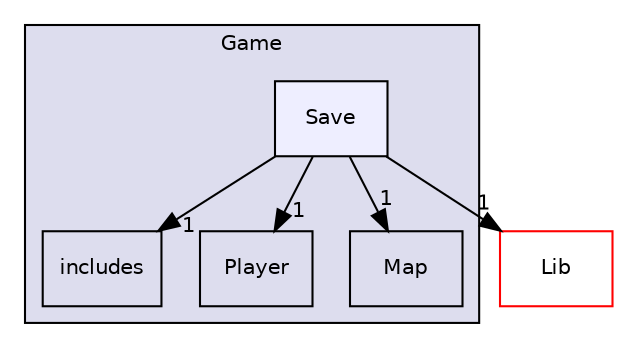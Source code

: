 digraph "Documents/GitHub/B-YEP-400-LYN-4-1-indiestudio-lucas.guichard/Game/Save" {
  compound=true
  node [ fontsize="10", fontname="Helvetica"];
  edge [ labelfontsize="10", labelfontname="Helvetica"];
  subgraph clusterdir_d0737b511e4d76754616ba34f4af7dff {
    graph [ bgcolor="#ddddee", pencolor="black", label="Game" fontname="Helvetica", fontsize="10", URL="dir_d0737b511e4d76754616ba34f4af7dff.html"]
  dir_66d32f5e759dcff9da7287695feea5d4 [shape=box label="includes" URL="dir_66d32f5e759dcff9da7287695feea5d4.html"];
  dir_e53576c873d71856046d12927cb9f65a [shape=box label="Player" URL="dir_e53576c873d71856046d12927cb9f65a.html"];
  dir_f08bf7b4fcd6d84f2008a857bcdaf495 [shape=box label="Map" URL="dir_f08bf7b4fcd6d84f2008a857bcdaf495.html"];
  dir_44fd7a23d059996242338597753199f9 [shape=box, label="Save", style="filled", fillcolor="#eeeeff", pencolor="black", URL="dir_44fd7a23d059996242338597753199f9.html"];
  }
  dir_2e114b6c2ea195007f07f47d968e03e9 [shape=box label="Lib" fillcolor="white" style="filled" color="red" URL="dir_2e114b6c2ea195007f07f47d968e03e9.html"];
  dir_44fd7a23d059996242338597753199f9->dir_2e114b6c2ea195007f07f47d968e03e9 [headlabel="1", labeldistance=1.5 headhref="dir_000024_000014.html"];
  dir_44fd7a23d059996242338597753199f9->dir_66d32f5e759dcff9da7287695feea5d4 [headlabel="1", labeldistance=1.5 headhref="dir_000024_000012.html"];
  dir_44fd7a23d059996242338597753199f9->dir_e53576c873d71856046d12927cb9f65a [headlabel="1", labeldistance=1.5 headhref="dir_000024_000022.html"];
  dir_44fd7a23d059996242338597753199f9->dir_f08bf7b4fcd6d84f2008a857bcdaf495 [headlabel="1", labeldistance=1.5 headhref="dir_000024_000013.html"];
}
